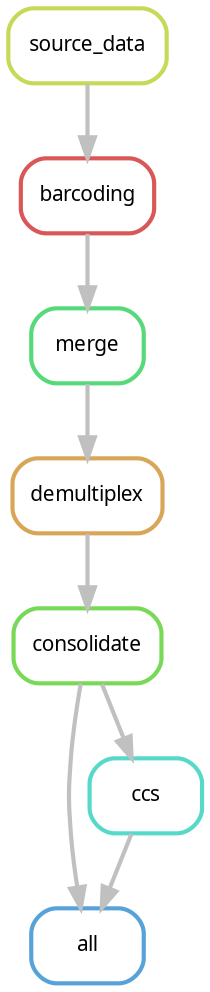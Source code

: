 digraph snakemake_dag {
	graph [bb="0,0,93,468",
		bgcolor=white,
		margin=0
	];
	node [fontname=sans,
		fontsize=10,
		label="\N",
		penwidth=2,
		shape=box,
		style=rounded
	];
	edge [color=grey,
		penwidth=2
	];
	0	 [color="0.19 0.6 0.85",
		height=0.5,
		label=source_data,
		pos="38,450",
		width=1.0556];
	2	 [color="0.00 0.6 0.85",
		height=0.5,
		label=barcoding,
		pos="38,378",
		width=0.88889];
	0 -> 2	 [pos="e,38,396.1 38,431.7 38,423.98 38,414.71 38,406.11"];
	1	 [color="0.57 0.6 0.85",
		height=0.5,
		label=all,
		pos="38,18",
		width=0.75];
	4	 [color="0.38 0.6 0.85",
		height=0.5,
		label=merge,
		pos="38,306",
		width=0.75];
	2 -> 4	 [pos="e,38,324.1 38,359.7 38,351.98 38,342.71 38,334.11"];
	3	 [color="0.29 0.6 0.85",
		height=0.5,
		label=consolidate,
		pos="38,162",
		width=0.97917];
	3 -> 1	 [pos="e,34.752,36.112 34.752,143.89 32.954,133.54 30.905,120.06 30,108 28.803,92.045 28.803,87.955 30,72 30.637,63.518 31.838,54.336 33.121,\
46.036"];
	5	 [color="0.48 0.6 0.85",
		height=0.5,
		label=ccs,
		pos="66,90",
		width=0.75];
	3 -> 5	 [pos="e,59.158,108.1 44.921,143.7 48.075,135.81 51.878,126.3 55.381,117.55"];
	6	 [color="0.10 0.6 0.85",
		height=0.5,
		label=demultiplex,
		pos="38,234",
		width=1];
	4 -> 6	 [pos="e,38,252.1 38,287.7 38,279.98 38,270.71 38,262.11"];
	5 -> 1	 [pos="e,44.842,36.104 59.079,71.697 55.925,63.813 52.122,54.304 48.619,45.546"];
	6 -> 3	 [pos="e,38,180.1 38,215.7 38,207.98 38,198.71 38,190.11"];
}
